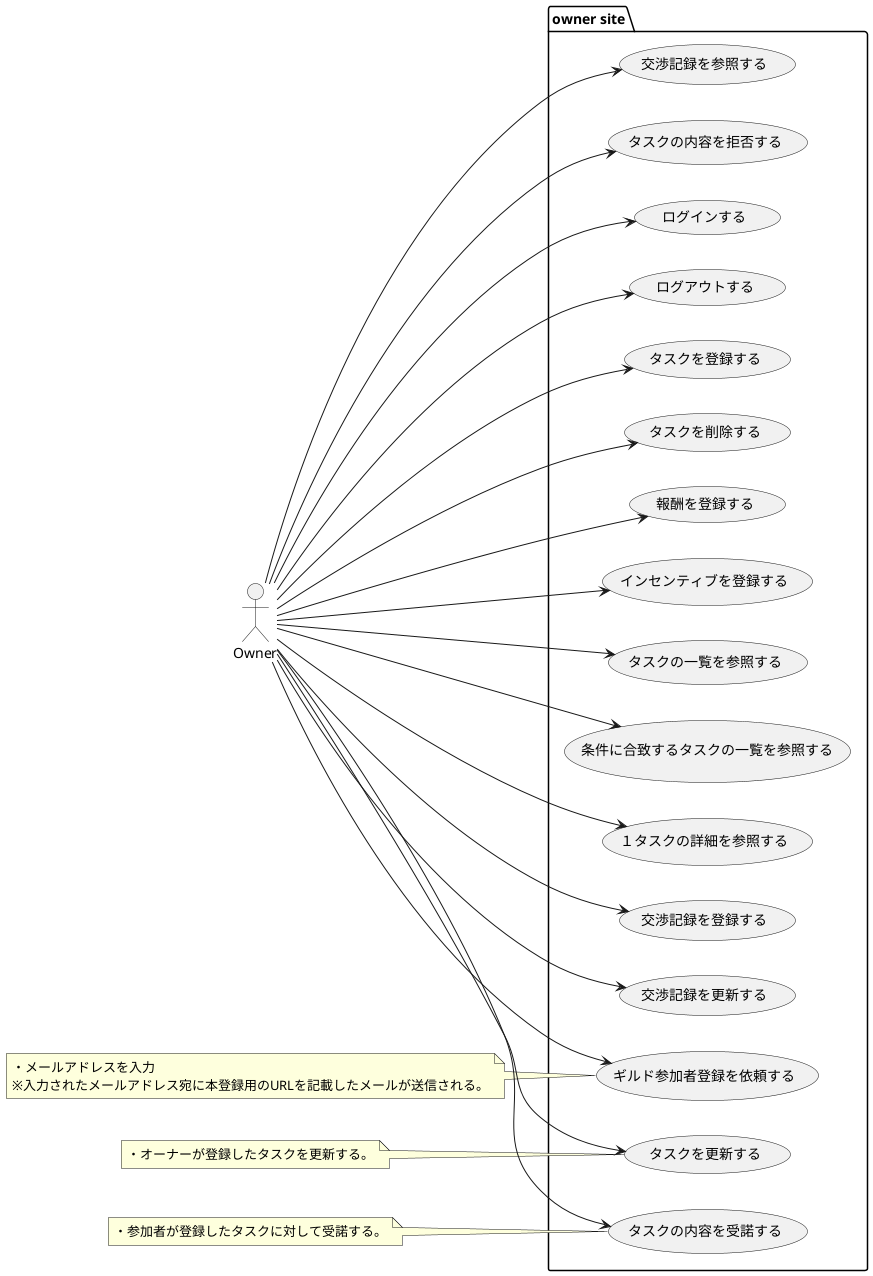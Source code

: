 @startuml

left to right direction

actor Owner as o

package "owner site" {
    usecase "ログインする" as loginByOwner
    usecase "ログアウトする" as logoutByOwner
    usecase "ギルド参加者登録を依頼する" as requestCreateParticipant
    usecase "タスクを登録する" as createTaskByOwner
    usecase "タスクを更新する" as updateTaskByOwner
    usecase "タスクを削除する" as deleteTaskByOwner
    usecase "報酬を登録する" as createRewardByOwner
    usecase "インセンティブを登録する" as createIncentiveByOwner
    usecase "タスクの一覧を参照する" as listTaskByOwner
    usecase "条件に合致するタスクの一覧を参照する" as findTaskByOwner
    usecase "１タスクの詳細を参照する" as getTaskByOwner
    usecase "交渉記録を登録する" as createNegotiationRecordByOwner
    usecase "交渉記録を更新する" as updateNegotiationRecordByOwner
    usecase "交渉記録を参照する" as getNegotiationRecordByOwner
    usecase "タスクの内容を受諾する" as acceptTaskByOwner
    usecase "タスクの内容を拒否する" as rejectTaskByOwner
}

o --> loginByOwner
o --> logoutByOwner
o --> requestCreateParticipant
o --> createTaskByOwner
o --> updateTaskByOwner
o --> deleteTaskByOwner
o --> createRewardByOwner
o --> createIncentiveByOwner
o --> listTaskByOwner
o --> findTaskByOwner
o --> getTaskByOwner
o --> createNegotiationRecordByOwner
o --> updateNegotiationRecordByOwner
o --> getNegotiationRecordByOwner
o --> acceptTaskByOwner
o --> rejectTaskByOwner

note left of requestCreateParticipant
・メールアドレスを入力
※入力されたメールアドレス宛に本登録用のURLを記載したメールが送信される。
end note

note left of updateTaskByOwner
・オーナーが登録したタスクを更新する。
end note

note left of acceptTaskByOwner
・参加者が登録したタスクに対して受諾する。
end note

@enduml
